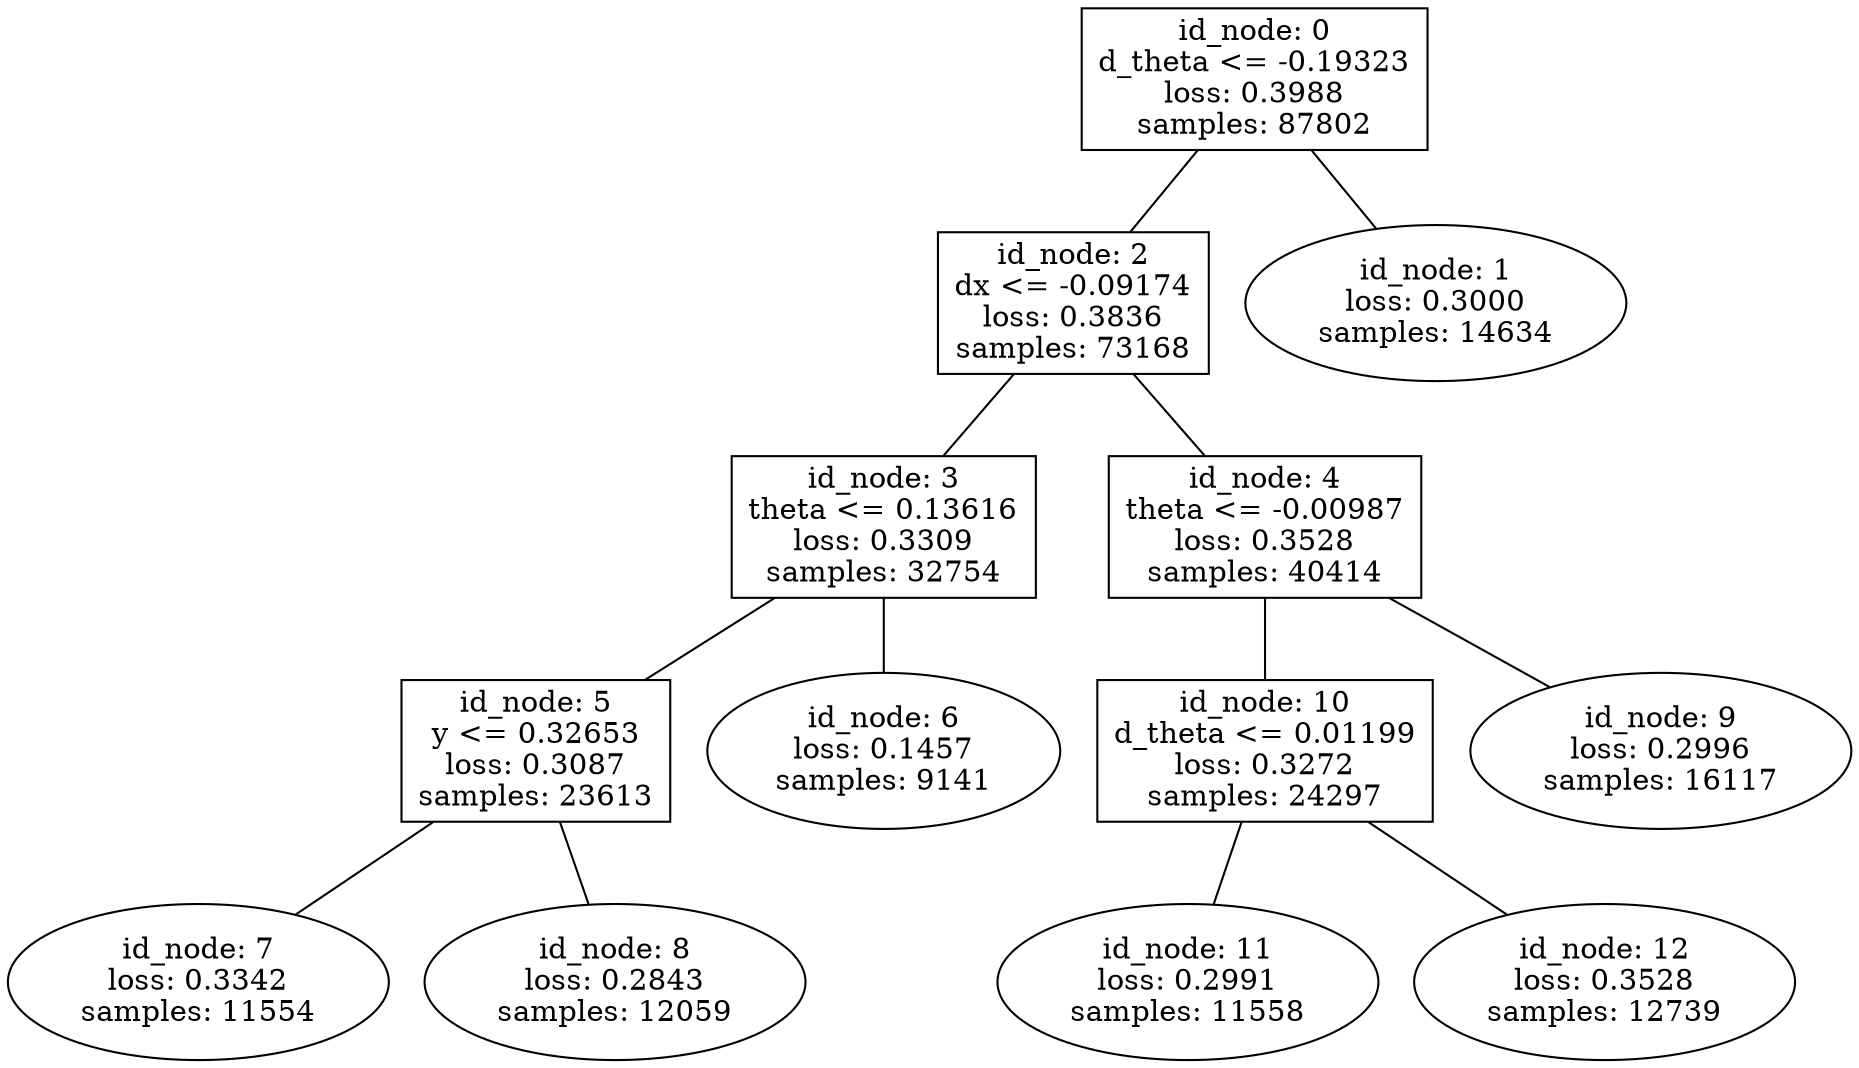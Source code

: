 graph linear_tree {
0 [label="id_node: 0\nd_theta <= -0.19323\nloss: 0.3988\nsamples: 87802", shape=rectangle];
2 [label="id_node: 2\ndx <= -0.09174\nloss: 0.3836\nsamples: 73168", shape=rectangle];
3 [label="id_node: 3\ntheta <= 0.13616\nloss: 0.3309\nsamples: 32754", shape=rectangle];
4 [label="id_node: 4\ntheta <= -0.00987\nloss: 0.3528\nsamples: 40414", shape=rectangle];
5 [label="id_node: 5\ny <= 0.32653\nloss: 0.3087\nsamples: 23613", shape=rectangle];
10 [label="id_node: 10\nd_theta <= 0.01199\nloss: 0.3272\nsamples: 24297", shape=rectangle];
1 [label="id_node: 1\nloss: 0.3000\nsamples: 14634"];
7 [label="id_node: 7\nloss: 0.3342\nsamples: 11554"];
8 [label="id_node: 8\nloss: 0.2843\nsamples: 12059"];
6 [label="id_node: 6\nloss: 0.1457\nsamples: 9141"];
9 [label="id_node: 9\nloss: 0.2996\nsamples: 16117"];
11 [label="id_node: 11\nloss: 0.2991\nsamples: 11558"];
12 [label="id_node: 12\nloss: 0.3528\nsamples: 12739"];
0 -- 1;
0 -- 2;
2 -- 3;
2 -- 4;
3 -- 5;
3 -- 6;
4 -- 9;
4 -- 10;
5 -- 7;
5 -- 8;
10 -- 11;
10 -- 12;
}

